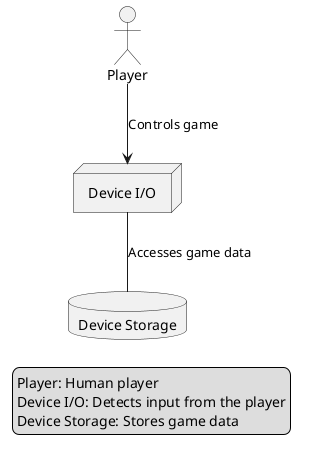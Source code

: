 @startuml deployment

' Actors
actor Player

' Nodes
node "Device I/O" as device
database "Device Storage" as storage

' Connections
Player --> device : Controls game
device -- storage : Accesses game data

' Legend
legend right
    Player: Human player
    Device I/O: Detects input from the player
    Device Storage: Stores game data
endlegend

@enduml
